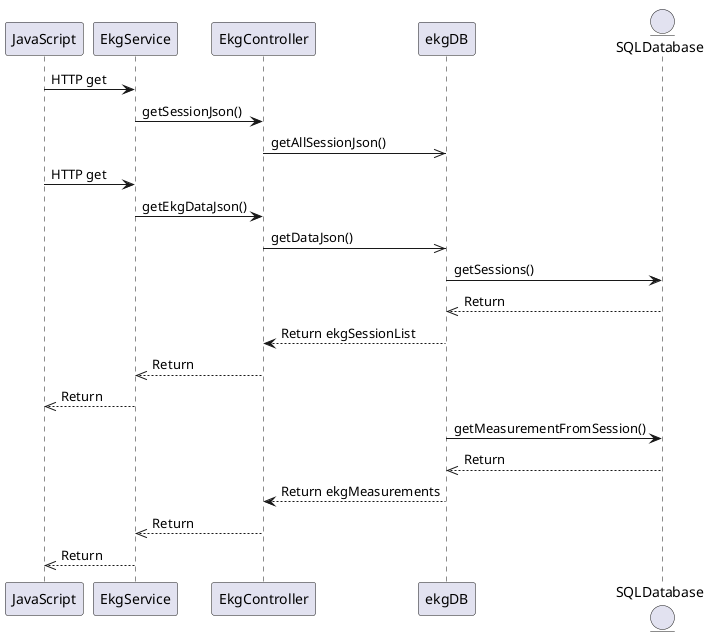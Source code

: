 @startuml

JavaScript -> EkgService : HTTP get
EkgService -> EkgController : getSessionJson()
EkgController ->> ekgDB : getAllSessionJson()

JavaScript -> EkgService : HTTP get
EkgService -> EkgController : getEkgDataJson()
EkgController ->> ekgDB : getDataJson()

entity      SQLDatabase      as sqldb
ekgDB -> sqldb  : getSessions()
ekgDB <<-- sqldb : Return
EkgController <-- ekgDB : Return ekgSessionList
EkgService <<-- EkgController : Return
JavaScript <<-- EkgService : Return

ekgDB -> sqldb  : getMeasurementFromSession()
ekgDB <<-- sqldb : Return
EkgController <-- ekgDB : Return ekgMeasurements
EkgService <<-- EkgController : Return
JavaScript <<-- EkgService : Return

@enduml